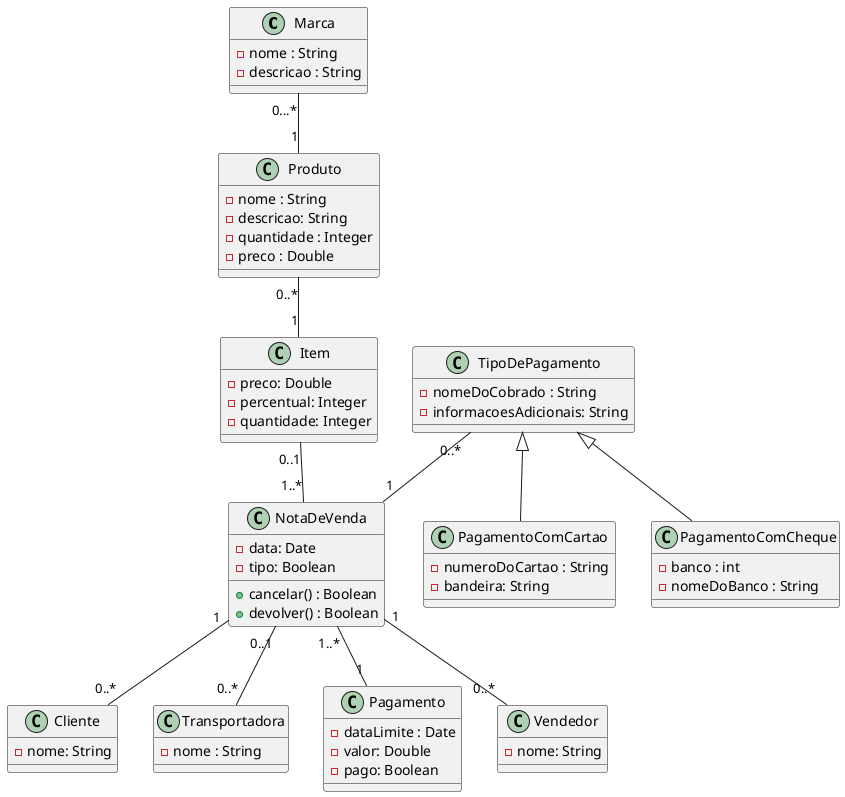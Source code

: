 "Comsegue identificar algum erro no diagrama a seguir?"
@startuml Otilio

class Marca {
   
   -nome : String 
   -descricao : String 
}

class Cliente {
    -nome: String
}

class Produto {

  -nome : String
  -descricao: String 
  -quantidade : Integer
  -preco : Double
}

class NotaDeVenda{
    -data: Date
    -tipo: Boolean
    +cancelar() : Boolean 
    +devolver() : Boolean 
}

class Item {
    -preco: Double
    -percentual: Integer
    -quantidade: Integer
}

class Transportadora {
    -nome : String
}

class Pagamento {
    -dataLimite : Date 
    -valor: Double 
    -pago: Boolean 
}

class PagamentoComCartao {
    -numeroDoCartao : String 
    -bandeira: String 
}

class PagamentoComCheque {
    -banco : int 
    -nomeDoBanco : String
}

class TipoDePagamento {
    -nomeDoCobrado : String 
    -informacoesAdicionais: String 
}

class Vendedor {
    -nome: String 
}

Marca "0...*" -- "1" Produto
Produto  "0..*" -- "1" Item
Item "0..1" -- "1..*" NotaDeVenda

NotaDeVenda "1" -- "0..*" Cliente
NotaDeVenda "1" -- "0..*" Vendedor
NotaDeVenda "0..1" -- "0..*" Transportadora

NotaDeVenda "1..*" -- "1" Pagamento
TipoDePagamento "0..*" -- "1" NotaDeVenda

TipoDePagamento <|-- PagamentoComCartao
TipoDePagamento <|-- PagamentoComCheque
@enduml
